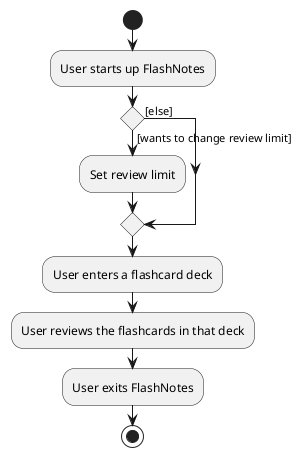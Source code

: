 @startuml
start
:User starts up FlashNotes;

if () then ([wants to change review limit])
    :Set review limit;
else ([else])

endif
:User enters a flashcard deck;
:User reviews the flashcards in that deck;
:User exits FlashNotes;
stop
@enduml